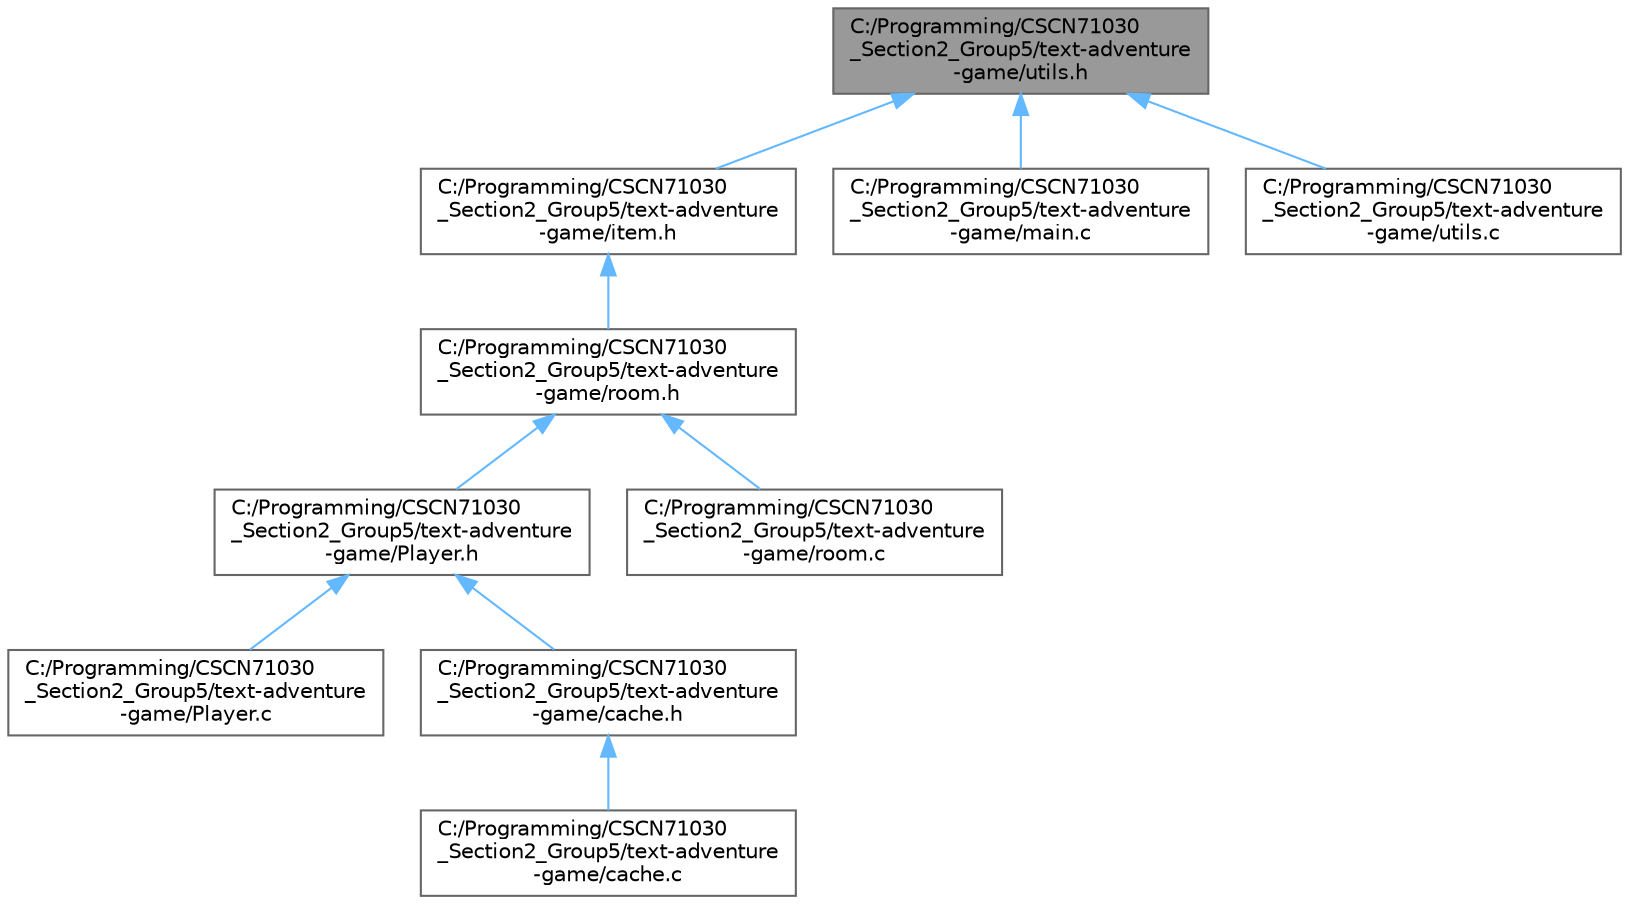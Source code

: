 digraph "C:/Programming/CSCN71030_Section2_Group5/text-adventure-game/utils.h"
{
 // LATEX_PDF_SIZE
  bgcolor="transparent";
  edge [fontname=Helvetica,fontsize=10,labelfontname=Helvetica,labelfontsize=10];
  node [fontname=Helvetica,fontsize=10,shape=box,height=0.2,width=0.4];
  Node1 [id="Node000001",label="C:/Programming/CSCN71030\l_Section2_Group5/text-adventure\l-game/utils.h",height=0.2,width=0.4,color="gray40", fillcolor="grey60", style="filled", fontcolor="black",tooltip=" "];
  Node1 -> Node2 [id="edge1_Node000001_Node000002",dir="back",color="steelblue1",style="solid",tooltip=" "];
  Node2 [id="Node000002",label="C:/Programming/CSCN71030\l_Section2_Group5/text-adventure\l-game/item.h",height=0.2,width=0.4,color="grey40", fillcolor="white", style="filled",URL="$item_8h.html",tooltip=" "];
  Node2 -> Node3 [id="edge2_Node000002_Node000003",dir="back",color="steelblue1",style="solid",tooltip=" "];
  Node3 [id="Node000003",label="C:/Programming/CSCN71030\l_Section2_Group5/text-adventure\l-game/room.h",height=0.2,width=0.4,color="grey40", fillcolor="white", style="filled",URL="$room_8h.html",tooltip=" "];
  Node3 -> Node4 [id="edge3_Node000003_Node000004",dir="back",color="steelblue1",style="solid",tooltip=" "];
  Node4 [id="Node000004",label="C:/Programming/CSCN71030\l_Section2_Group5/text-adventure\l-game/Player.h",height=0.2,width=0.4,color="grey40", fillcolor="white", style="filled",URL="$_player_8h.html",tooltip=" "];
  Node4 -> Node5 [id="edge4_Node000004_Node000005",dir="back",color="steelblue1",style="solid",tooltip=" "];
  Node5 [id="Node000005",label="C:/Programming/CSCN71030\l_Section2_Group5/text-adventure\l-game/Player.c",height=0.2,width=0.4,color="grey40", fillcolor="white", style="filled",URL="$_player_8c.html",tooltip=" "];
  Node4 -> Node6 [id="edge5_Node000004_Node000006",dir="back",color="steelblue1",style="solid",tooltip=" "];
  Node6 [id="Node000006",label="C:/Programming/CSCN71030\l_Section2_Group5/text-adventure\l-game/cache.h",height=0.2,width=0.4,color="grey40", fillcolor="white", style="filled",URL="$cache_8h.html",tooltip=" "];
  Node6 -> Node7 [id="edge6_Node000006_Node000007",dir="back",color="steelblue1",style="solid",tooltip=" "];
  Node7 [id="Node000007",label="C:/Programming/CSCN71030\l_Section2_Group5/text-adventure\l-game/cache.c",height=0.2,width=0.4,color="grey40", fillcolor="white", style="filled",URL="$cache_8c.html",tooltip=" "];
  Node3 -> Node8 [id="edge7_Node000003_Node000008",dir="back",color="steelblue1",style="solid",tooltip=" "];
  Node8 [id="Node000008",label="C:/Programming/CSCN71030\l_Section2_Group5/text-adventure\l-game/room.c",height=0.2,width=0.4,color="grey40", fillcolor="white", style="filled",URL="$room_8c.html",tooltip=" "];
  Node1 -> Node9 [id="edge8_Node000001_Node000009",dir="back",color="steelblue1",style="solid",tooltip=" "];
  Node9 [id="Node000009",label="C:/Programming/CSCN71030\l_Section2_Group5/text-adventure\l-game/main.c",height=0.2,width=0.4,color="grey40", fillcolor="white", style="filled",URL="$main_8c.html",tooltip=" "];
  Node1 -> Node10 [id="edge9_Node000001_Node000010",dir="back",color="steelblue1",style="solid",tooltip=" "];
  Node10 [id="Node000010",label="C:/Programming/CSCN71030\l_Section2_Group5/text-adventure\l-game/utils.c",height=0.2,width=0.4,color="grey40", fillcolor="white", style="filled",URL="$utils_8c.html",tooltip=" "];
}
